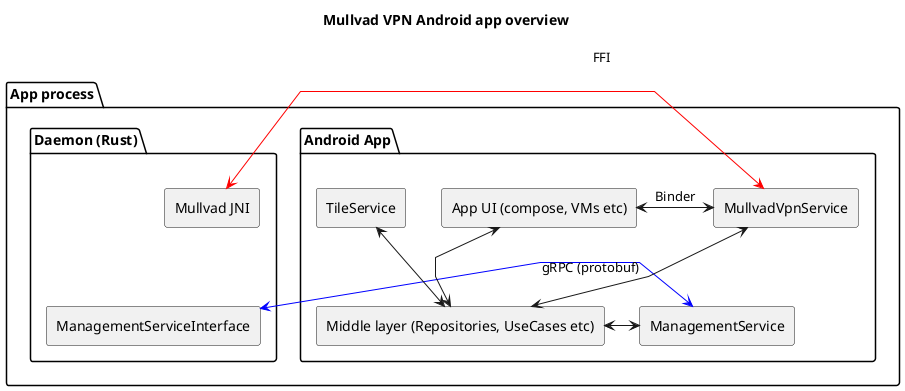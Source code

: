 @startuml overview

title Mullvad VPN Android app overview
skinparam SequenceMessageAlign center
skinparam componentStyle rectangle
skinparam linetype polyline

package "App process" as AppProcess {
  package "Android App" {
    component "Middle layer (Repositories, UseCases etc)" as AppMiddleLayer
    component "TileService" as TileService
    component "App UI (compose, VMs etc)" as AppUI
    component "MullvadVpnService" as VpnService
    component "ManagementService" as GrpcClient
  }


  package "Daemon (Rust)" as DaemonApp {
    component "Mullvad JNI" as MullvadJNI
    component "ManagementServiceInterface" as GrpcServer
  }
}


' gRPC connections.
[GrpcClient] <-[#blue]r-> [GrpcServer] : gRPC (protobuf)

' App connections
AppUI <-d-> AppMiddleLayer
TileService <-d-> AppMiddleLayer
VpnService <-d-> AppMiddleLayer
AppMiddleLayer <-r-> GrpcClient

' Vpn service connections
VpnService <-[#red]r-> MullvadJNI : FFI

[AppUI] <-r-> [VpnService] : Binder

' Fix alignment
MullvadJNI <-[hidden]d-> GrpcServer
TileService <-[hidden]r-> AppUI

@enduml
